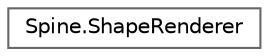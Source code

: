 digraph "类继承关系图"
{
 // LATEX_PDF_SIZE
  bgcolor="transparent";
  edge [fontname=Helvetica,fontsize=10,labelfontname=Helvetica,labelfontsize=10];
  node [fontname=Helvetica,fontsize=10,shape=box,height=0.2,width=0.4];
  rankdir="LR";
  Node0 [id="Node000000",label="Spine.ShapeRenderer",height=0.2,width=0.4,color="grey40", fillcolor="white", style="filled",URL="$class_spine_1_1_shape_renderer.html",tooltip="Batch drawing of lines and shapes that can be derived from lines."];
}
